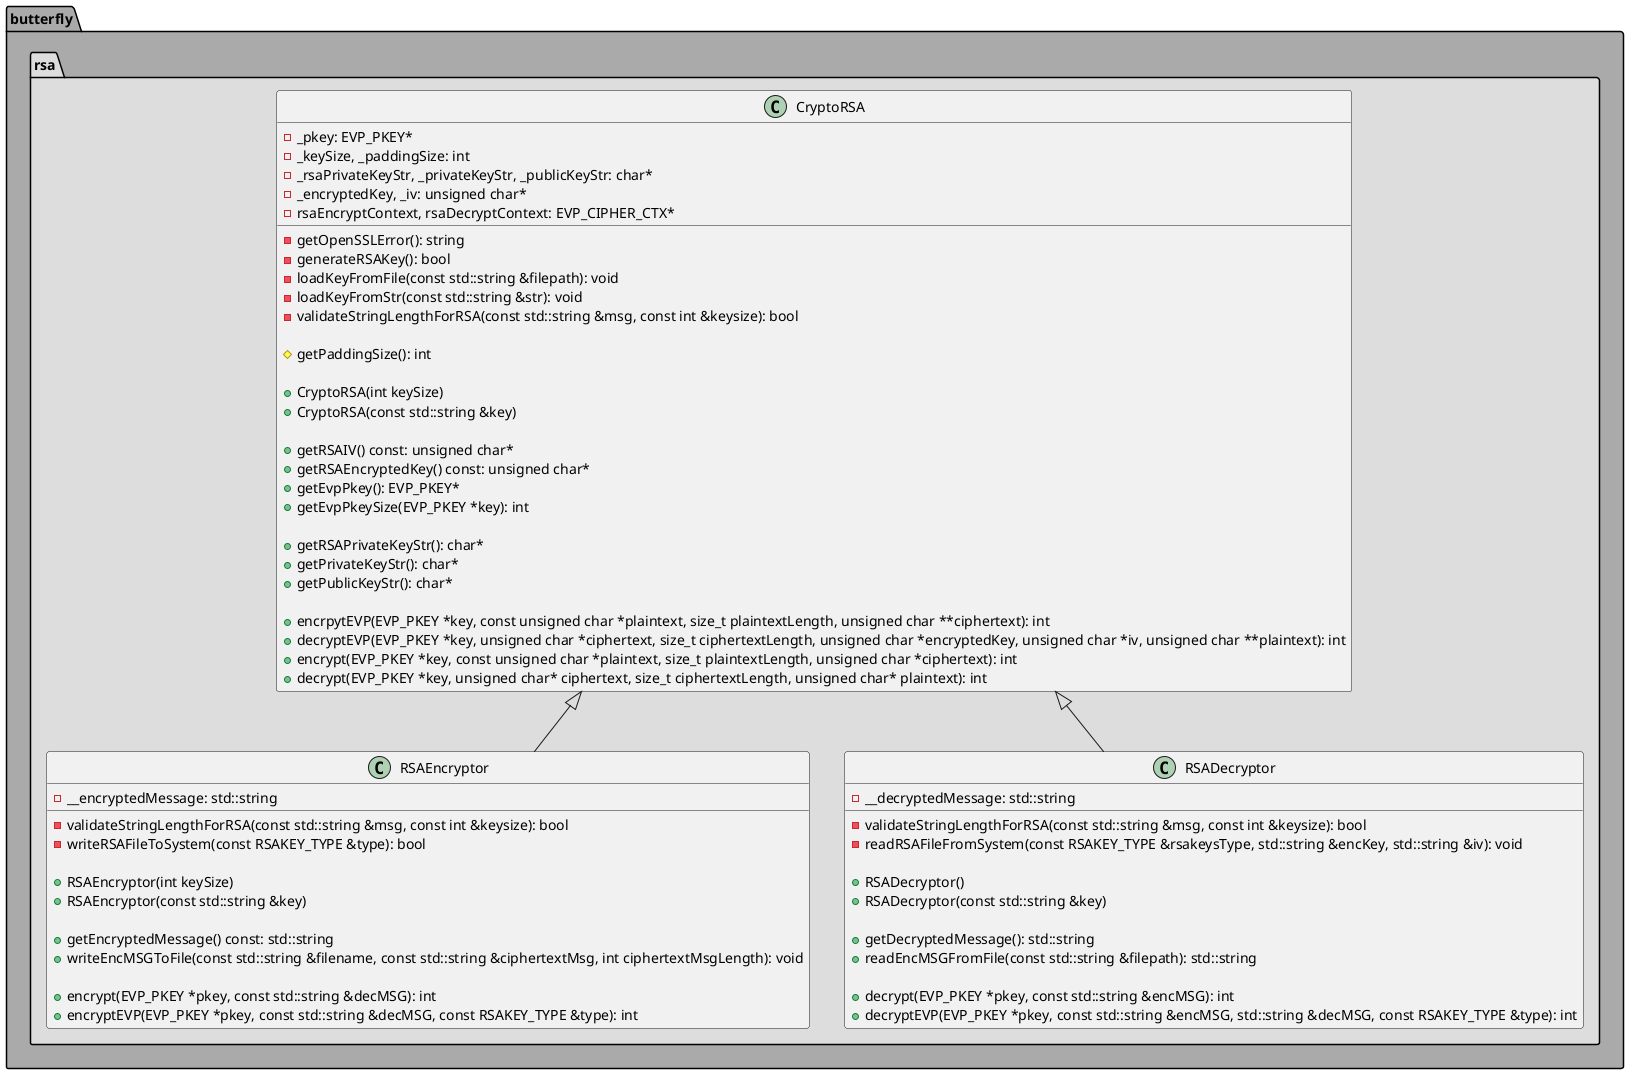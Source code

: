 @startuml
'https://plantuml.com/sequence-diagram
package butterfly #AAAAAA
{

package rsa #DDDDDD
{

class CryptoRSA
{
    -_pkey: EVP_PKEY*
    -_keySize, _paddingSize: int
    -_rsaPrivateKeyStr, _privateKeyStr, _publicKeyStr: char*
    -_encryptedKey, _iv: unsigned char*
    - rsaEncryptContext, rsaDecryptContext: EVP_CIPHER_CTX*

    -getOpenSSLError(): string
    -generateRSAKey(): bool
    -loadKeyFromFile(const std::string &filepath): void
    -loadKeyFromStr(const std::string &str): void
    -validateStringLengthForRSA(const std::string &msg, const int &keysize): bool

    #getPaddingSize(): int

    +CryptoRSA(int keySize)
    +CryptoRSA(const std::string &key)

    +getRSAIV() const: unsigned char*
    +getRSAEncryptedKey() const: unsigned char*
    +getEvpPkey(): EVP_PKEY*
    +getEvpPkeySize(EVP_PKEY *key): int

    +getRSAPrivateKeyStr(): char*
    +getPrivateKeyStr(): char*
    +getPublicKeyStr(): char*

    +encrpytEVP(EVP_PKEY *key, const unsigned char *plaintext, size_t plaintextLength, unsigned char **ciphertext): int
    +decryptEVP(EVP_PKEY *key, unsigned char *ciphertext, size_t ciphertextLength, unsigned char *encryptedKey, unsigned char *iv, unsigned char **plaintext): int
    +encrypt(EVP_PKEY *key, const unsigned char *plaintext, size_t plaintextLength, unsigned char *ciphertext): int
    +decrypt(EVP_PKEY *key, unsigned char* ciphertext, size_t ciphertextLength, unsigned char* plaintext): int
}

class RSAEncryptor
{
    -__encryptedMessage: std::string

    -validateStringLengthForRSA(const std::string &msg, const int &keysize): bool
    -writeRSAFileToSystem(const RSAKEY_TYPE &type): bool

    +RSAEncryptor(int keySize)
    +RSAEncryptor(const std::string &key)

    +getEncryptedMessage() const: std::string
    +writeEncMSGToFile(const std::string &filename, const std::string &ciphertextMsg, int ciphertextMsgLength): void

    +encrypt(EVP_PKEY *pkey, const std::string &decMSG): int
    +encryptEVP(EVP_PKEY *pkey, const std::string &decMSG, const RSAKEY_TYPE &type): int
}

class RSADecryptor
{
    -__decryptedMessage: std::string
    -validateStringLengthForRSA(const std::string &msg, const int &keysize): bool
    -readRSAFileFromSystem(const RSAKEY_TYPE &rsakeysType, std::string &encKey, std::string &iv): void

    +RSADecryptor()
    +RSADecryptor(const std::string &key)

    +getDecryptedMessage(): std::string
    +readEncMSGFromFile(const std::string &filepath): std::string

    +decrypt(EVP_PKEY *pkey, const std::string &encMSG): int
    +decryptEVP(EVP_PKEY *pkey, const std::string &encMSG, std::string &decMSG, const RSAKEY_TYPE &type): int
}

CryptoRSA <|-- RSAEncryptor
CryptoRSA <|-- RSADecryptor

}

}
@enduml